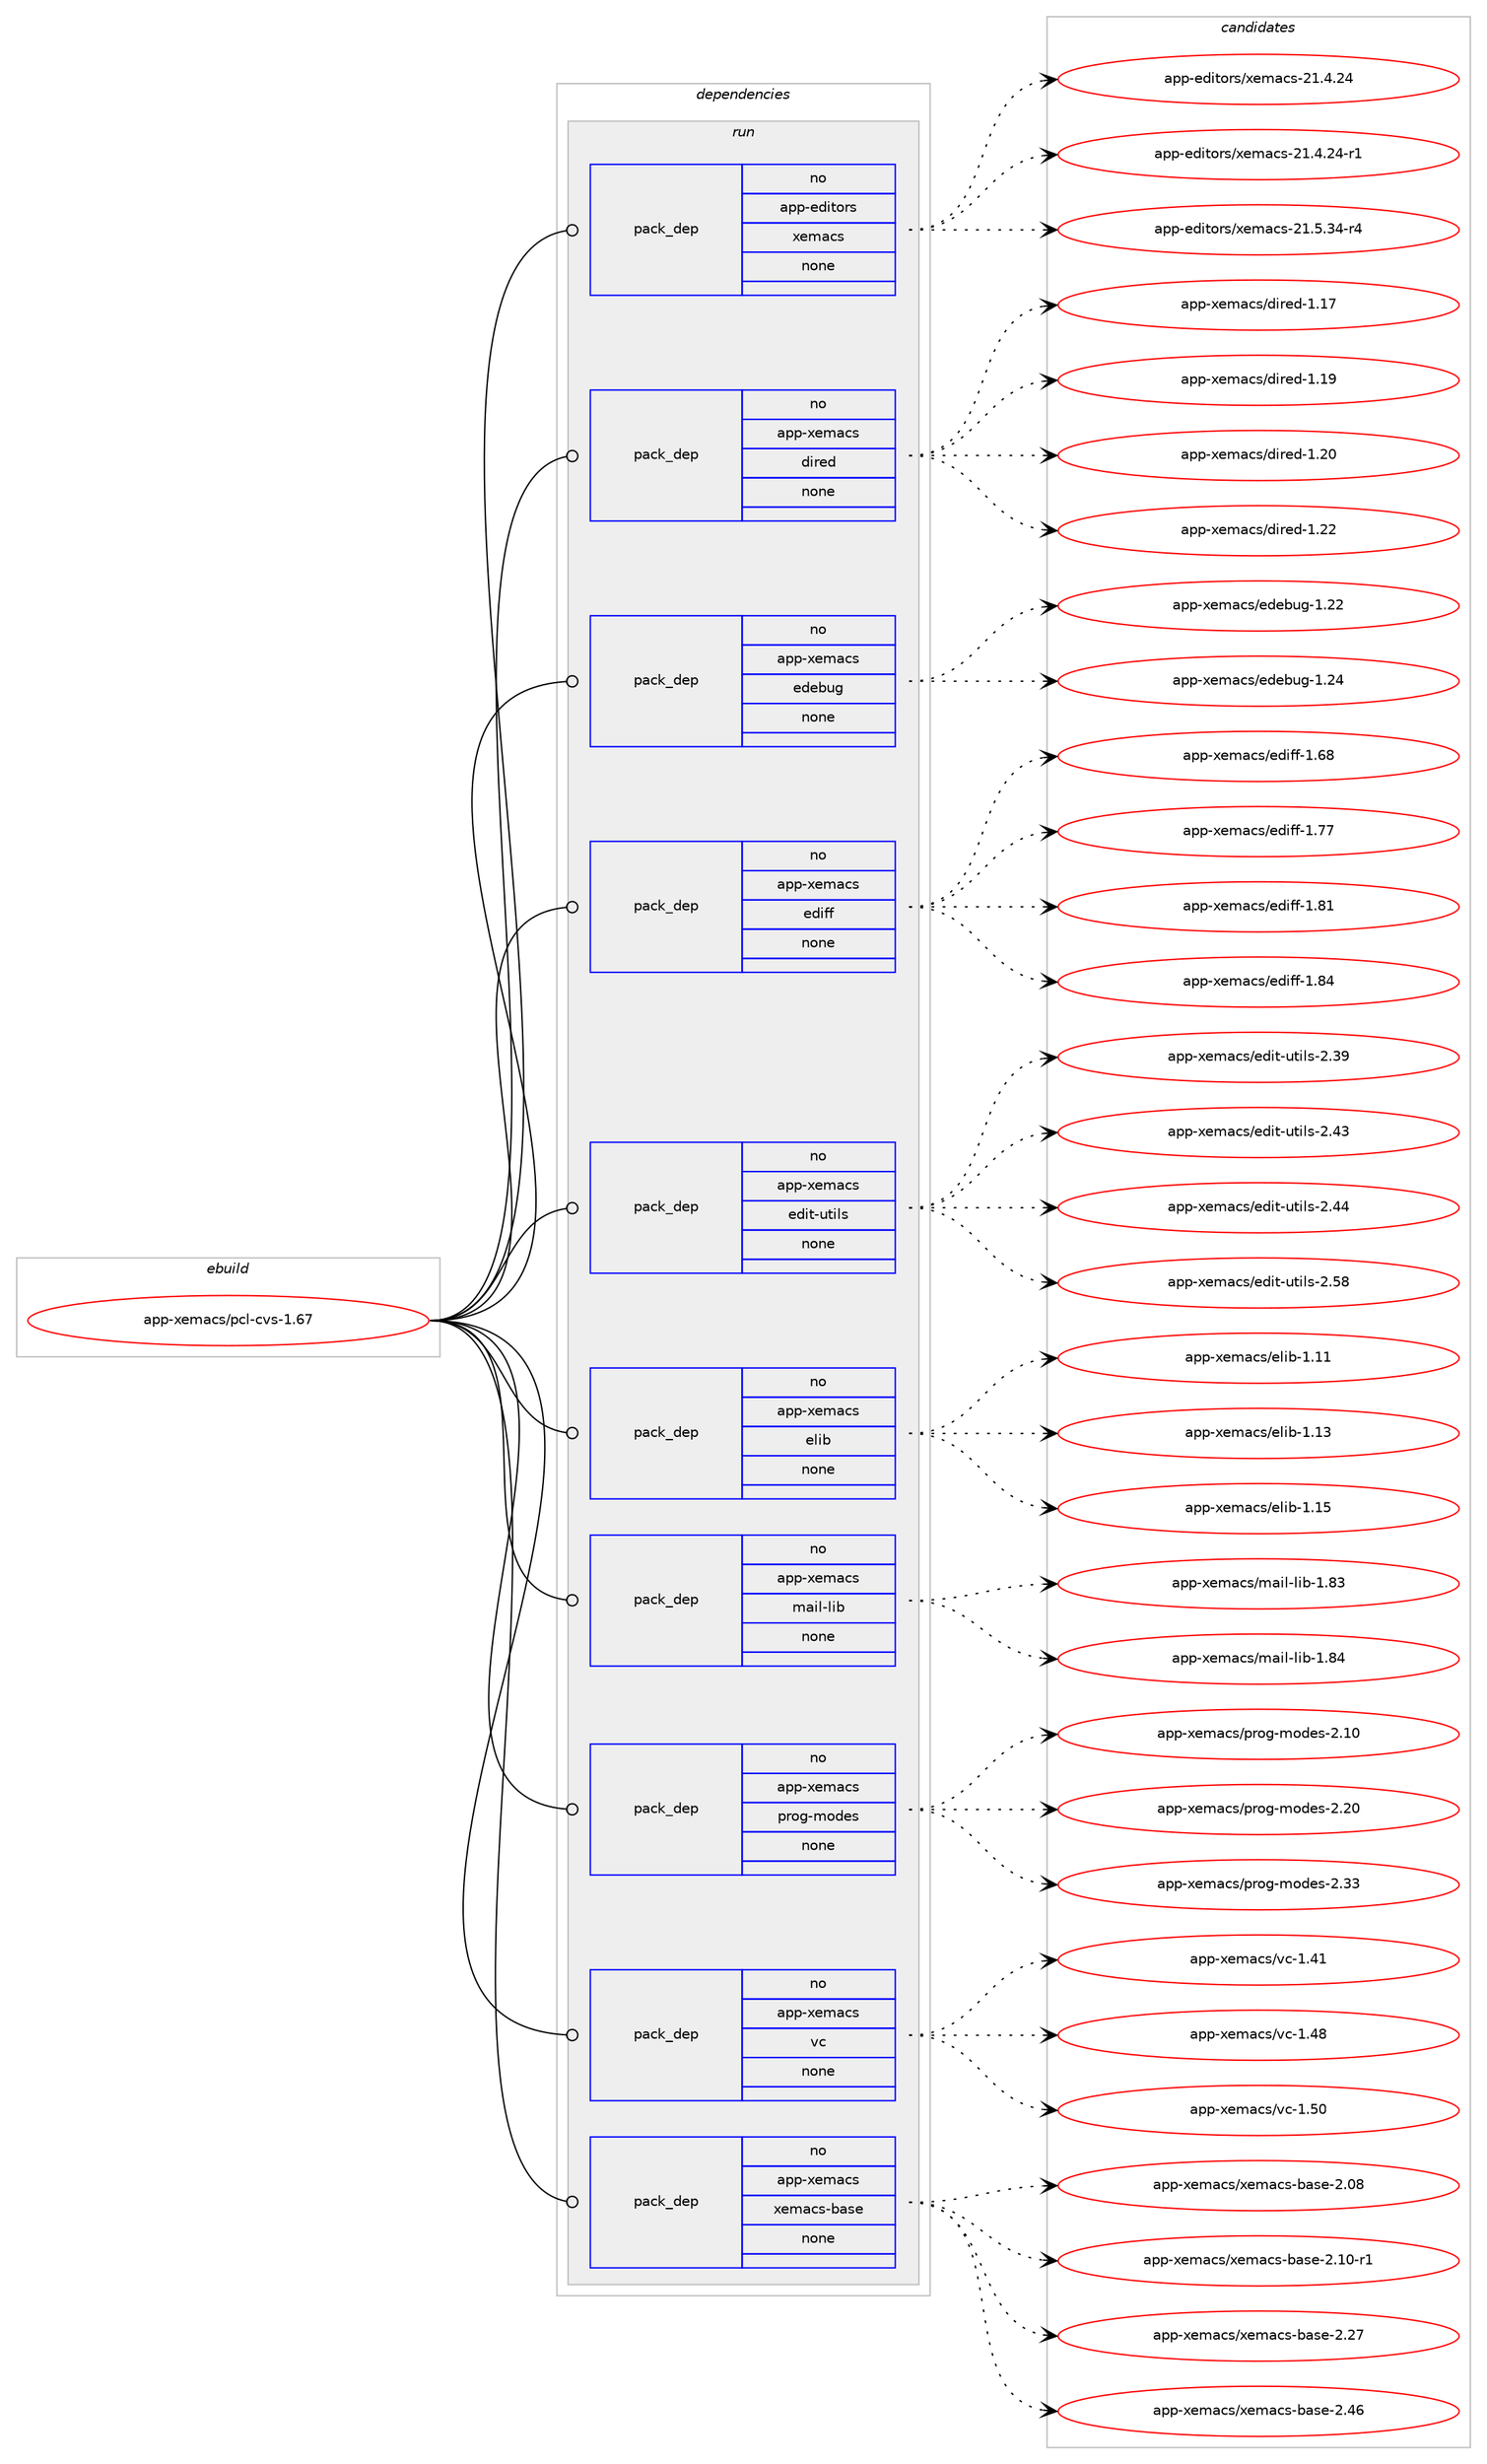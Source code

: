 digraph prolog {

# *************
# Graph options
# *************

newrank=true;
concentrate=true;
compound=true;
graph [rankdir=LR,fontname=Helvetica,fontsize=10,ranksep=1.5];#, ranksep=2.5, nodesep=0.2];
edge  [arrowhead=vee];
node  [fontname=Helvetica,fontsize=10];

# **********
# The ebuild
# **********

subgraph cluster_leftcol {
color=gray;
rank=same;
label=<<i>ebuild</i>>;
id [label="app-xemacs/pcl-cvs-1.67", color=red, width=4, href="../app-xemacs/pcl-cvs-1.67.svg"];
}

# ****************
# The dependencies
# ****************

subgraph cluster_midcol {
color=gray;
label=<<i>dependencies</i>>;
subgraph cluster_compile {
fillcolor="#eeeeee";
style=filled;
label=<<i>compile</i>>;
}
subgraph cluster_compileandrun {
fillcolor="#eeeeee";
style=filled;
label=<<i>compile and run</i>>;
}
subgraph cluster_run {
fillcolor="#eeeeee";
style=filled;
label=<<i>run</i>>;
subgraph pack938535 {
dependency1315817 [label=<<TABLE BORDER="0" CELLBORDER="1" CELLSPACING="0" CELLPADDING="4" WIDTH="220"><TR><TD ROWSPAN="6" CELLPADDING="30">pack_dep</TD></TR><TR><TD WIDTH="110">no</TD></TR><TR><TD>app-editors</TD></TR><TR><TD>xemacs</TD></TR><TR><TD>none</TD></TR><TR><TD></TD></TR></TABLE>>, shape=none, color=blue];
}
id:e -> dependency1315817:w [weight=20,style="solid",arrowhead="odot"];
subgraph pack938536 {
dependency1315818 [label=<<TABLE BORDER="0" CELLBORDER="1" CELLSPACING="0" CELLPADDING="4" WIDTH="220"><TR><TD ROWSPAN="6" CELLPADDING="30">pack_dep</TD></TR><TR><TD WIDTH="110">no</TD></TR><TR><TD>app-xemacs</TD></TR><TR><TD>dired</TD></TR><TR><TD>none</TD></TR><TR><TD></TD></TR></TABLE>>, shape=none, color=blue];
}
id:e -> dependency1315818:w [weight=20,style="solid",arrowhead="odot"];
subgraph pack938537 {
dependency1315819 [label=<<TABLE BORDER="0" CELLBORDER="1" CELLSPACING="0" CELLPADDING="4" WIDTH="220"><TR><TD ROWSPAN="6" CELLPADDING="30">pack_dep</TD></TR><TR><TD WIDTH="110">no</TD></TR><TR><TD>app-xemacs</TD></TR><TR><TD>edebug</TD></TR><TR><TD>none</TD></TR><TR><TD></TD></TR></TABLE>>, shape=none, color=blue];
}
id:e -> dependency1315819:w [weight=20,style="solid",arrowhead="odot"];
subgraph pack938538 {
dependency1315820 [label=<<TABLE BORDER="0" CELLBORDER="1" CELLSPACING="0" CELLPADDING="4" WIDTH="220"><TR><TD ROWSPAN="6" CELLPADDING="30">pack_dep</TD></TR><TR><TD WIDTH="110">no</TD></TR><TR><TD>app-xemacs</TD></TR><TR><TD>ediff</TD></TR><TR><TD>none</TD></TR><TR><TD></TD></TR></TABLE>>, shape=none, color=blue];
}
id:e -> dependency1315820:w [weight=20,style="solid",arrowhead="odot"];
subgraph pack938539 {
dependency1315821 [label=<<TABLE BORDER="0" CELLBORDER="1" CELLSPACING="0" CELLPADDING="4" WIDTH="220"><TR><TD ROWSPAN="6" CELLPADDING="30">pack_dep</TD></TR><TR><TD WIDTH="110">no</TD></TR><TR><TD>app-xemacs</TD></TR><TR><TD>edit-utils</TD></TR><TR><TD>none</TD></TR><TR><TD></TD></TR></TABLE>>, shape=none, color=blue];
}
id:e -> dependency1315821:w [weight=20,style="solid",arrowhead="odot"];
subgraph pack938540 {
dependency1315822 [label=<<TABLE BORDER="0" CELLBORDER="1" CELLSPACING="0" CELLPADDING="4" WIDTH="220"><TR><TD ROWSPAN="6" CELLPADDING="30">pack_dep</TD></TR><TR><TD WIDTH="110">no</TD></TR><TR><TD>app-xemacs</TD></TR><TR><TD>elib</TD></TR><TR><TD>none</TD></TR><TR><TD></TD></TR></TABLE>>, shape=none, color=blue];
}
id:e -> dependency1315822:w [weight=20,style="solid",arrowhead="odot"];
subgraph pack938541 {
dependency1315823 [label=<<TABLE BORDER="0" CELLBORDER="1" CELLSPACING="0" CELLPADDING="4" WIDTH="220"><TR><TD ROWSPAN="6" CELLPADDING="30">pack_dep</TD></TR><TR><TD WIDTH="110">no</TD></TR><TR><TD>app-xemacs</TD></TR><TR><TD>mail-lib</TD></TR><TR><TD>none</TD></TR><TR><TD></TD></TR></TABLE>>, shape=none, color=blue];
}
id:e -> dependency1315823:w [weight=20,style="solid",arrowhead="odot"];
subgraph pack938542 {
dependency1315824 [label=<<TABLE BORDER="0" CELLBORDER="1" CELLSPACING="0" CELLPADDING="4" WIDTH="220"><TR><TD ROWSPAN="6" CELLPADDING="30">pack_dep</TD></TR><TR><TD WIDTH="110">no</TD></TR><TR><TD>app-xemacs</TD></TR><TR><TD>prog-modes</TD></TR><TR><TD>none</TD></TR><TR><TD></TD></TR></TABLE>>, shape=none, color=blue];
}
id:e -> dependency1315824:w [weight=20,style="solid",arrowhead="odot"];
subgraph pack938543 {
dependency1315825 [label=<<TABLE BORDER="0" CELLBORDER="1" CELLSPACING="0" CELLPADDING="4" WIDTH="220"><TR><TD ROWSPAN="6" CELLPADDING="30">pack_dep</TD></TR><TR><TD WIDTH="110">no</TD></TR><TR><TD>app-xemacs</TD></TR><TR><TD>vc</TD></TR><TR><TD>none</TD></TR><TR><TD></TD></TR></TABLE>>, shape=none, color=blue];
}
id:e -> dependency1315825:w [weight=20,style="solid",arrowhead="odot"];
subgraph pack938544 {
dependency1315826 [label=<<TABLE BORDER="0" CELLBORDER="1" CELLSPACING="0" CELLPADDING="4" WIDTH="220"><TR><TD ROWSPAN="6" CELLPADDING="30">pack_dep</TD></TR><TR><TD WIDTH="110">no</TD></TR><TR><TD>app-xemacs</TD></TR><TR><TD>xemacs-base</TD></TR><TR><TD>none</TD></TR><TR><TD></TD></TR></TABLE>>, shape=none, color=blue];
}
id:e -> dependency1315826:w [weight=20,style="solid",arrowhead="odot"];
}
}

# **************
# The candidates
# **************

subgraph cluster_choices {
rank=same;
color=gray;
label=<<i>candidates</i>>;

subgraph choice938535 {
color=black;
nodesep=1;
choice97112112451011001051161111141154712010110997991154550494652465052 [label="app-editors/xemacs-21.4.24", color=red, width=4,href="../app-editors/xemacs-21.4.24.svg"];
choice971121124510110010511611111411547120101109979911545504946524650524511449 [label="app-editors/xemacs-21.4.24-r1", color=red, width=4,href="../app-editors/xemacs-21.4.24-r1.svg"];
choice971121124510110010511611111411547120101109979911545504946534651524511452 [label="app-editors/xemacs-21.5.34-r4", color=red, width=4,href="../app-editors/xemacs-21.5.34-r4.svg"];
dependency1315817:e -> choice97112112451011001051161111141154712010110997991154550494652465052:w [style=dotted,weight="100"];
dependency1315817:e -> choice971121124510110010511611111411547120101109979911545504946524650524511449:w [style=dotted,weight="100"];
dependency1315817:e -> choice971121124510110010511611111411547120101109979911545504946534651524511452:w [style=dotted,weight="100"];
}
subgraph choice938536 {
color=black;
nodesep=1;
choice97112112451201011099799115471001051141011004549464955 [label="app-xemacs/dired-1.17", color=red, width=4,href="../app-xemacs/dired-1.17.svg"];
choice97112112451201011099799115471001051141011004549464957 [label="app-xemacs/dired-1.19", color=red, width=4,href="../app-xemacs/dired-1.19.svg"];
choice97112112451201011099799115471001051141011004549465048 [label="app-xemacs/dired-1.20", color=red, width=4,href="../app-xemacs/dired-1.20.svg"];
choice97112112451201011099799115471001051141011004549465050 [label="app-xemacs/dired-1.22", color=red, width=4,href="../app-xemacs/dired-1.22.svg"];
dependency1315818:e -> choice97112112451201011099799115471001051141011004549464955:w [style=dotted,weight="100"];
dependency1315818:e -> choice97112112451201011099799115471001051141011004549464957:w [style=dotted,weight="100"];
dependency1315818:e -> choice97112112451201011099799115471001051141011004549465048:w [style=dotted,weight="100"];
dependency1315818:e -> choice97112112451201011099799115471001051141011004549465050:w [style=dotted,weight="100"];
}
subgraph choice938537 {
color=black;
nodesep=1;
choice9711211245120101109979911547101100101981171034549465050 [label="app-xemacs/edebug-1.22", color=red, width=4,href="../app-xemacs/edebug-1.22.svg"];
choice9711211245120101109979911547101100101981171034549465052 [label="app-xemacs/edebug-1.24", color=red, width=4,href="../app-xemacs/edebug-1.24.svg"];
dependency1315819:e -> choice9711211245120101109979911547101100101981171034549465050:w [style=dotted,weight="100"];
dependency1315819:e -> choice9711211245120101109979911547101100101981171034549465052:w [style=dotted,weight="100"];
}
subgraph choice938538 {
color=black;
nodesep=1;
choice97112112451201011099799115471011001051021024549465456 [label="app-xemacs/ediff-1.68", color=red, width=4,href="../app-xemacs/ediff-1.68.svg"];
choice97112112451201011099799115471011001051021024549465555 [label="app-xemacs/ediff-1.77", color=red, width=4,href="../app-xemacs/ediff-1.77.svg"];
choice97112112451201011099799115471011001051021024549465649 [label="app-xemacs/ediff-1.81", color=red, width=4,href="../app-xemacs/ediff-1.81.svg"];
choice97112112451201011099799115471011001051021024549465652 [label="app-xemacs/ediff-1.84", color=red, width=4,href="../app-xemacs/ediff-1.84.svg"];
dependency1315820:e -> choice97112112451201011099799115471011001051021024549465456:w [style=dotted,weight="100"];
dependency1315820:e -> choice97112112451201011099799115471011001051021024549465555:w [style=dotted,weight="100"];
dependency1315820:e -> choice97112112451201011099799115471011001051021024549465649:w [style=dotted,weight="100"];
dependency1315820:e -> choice97112112451201011099799115471011001051021024549465652:w [style=dotted,weight="100"];
}
subgraph choice938539 {
color=black;
nodesep=1;
choice9711211245120101109979911547101100105116451171161051081154550465157 [label="app-xemacs/edit-utils-2.39", color=red, width=4,href="../app-xemacs/edit-utils-2.39.svg"];
choice9711211245120101109979911547101100105116451171161051081154550465251 [label="app-xemacs/edit-utils-2.43", color=red, width=4,href="../app-xemacs/edit-utils-2.43.svg"];
choice9711211245120101109979911547101100105116451171161051081154550465252 [label="app-xemacs/edit-utils-2.44", color=red, width=4,href="../app-xemacs/edit-utils-2.44.svg"];
choice9711211245120101109979911547101100105116451171161051081154550465356 [label="app-xemacs/edit-utils-2.58", color=red, width=4,href="../app-xemacs/edit-utils-2.58.svg"];
dependency1315821:e -> choice9711211245120101109979911547101100105116451171161051081154550465157:w [style=dotted,weight="100"];
dependency1315821:e -> choice9711211245120101109979911547101100105116451171161051081154550465251:w [style=dotted,weight="100"];
dependency1315821:e -> choice9711211245120101109979911547101100105116451171161051081154550465252:w [style=dotted,weight="100"];
dependency1315821:e -> choice9711211245120101109979911547101100105116451171161051081154550465356:w [style=dotted,weight="100"];
}
subgraph choice938540 {
color=black;
nodesep=1;
choice9711211245120101109979911547101108105984549464949 [label="app-xemacs/elib-1.11", color=red, width=4,href="../app-xemacs/elib-1.11.svg"];
choice9711211245120101109979911547101108105984549464951 [label="app-xemacs/elib-1.13", color=red, width=4,href="../app-xemacs/elib-1.13.svg"];
choice9711211245120101109979911547101108105984549464953 [label="app-xemacs/elib-1.15", color=red, width=4,href="../app-xemacs/elib-1.15.svg"];
dependency1315822:e -> choice9711211245120101109979911547101108105984549464949:w [style=dotted,weight="100"];
dependency1315822:e -> choice9711211245120101109979911547101108105984549464951:w [style=dotted,weight="100"];
dependency1315822:e -> choice9711211245120101109979911547101108105984549464953:w [style=dotted,weight="100"];
}
subgraph choice938541 {
color=black;
nodesep=1;
choice97112112451201011099799115471099710510845108105984549465651 [label="app-xemacs/mail-lib-1.83", color=red, width=4,href="../app-xemacs/mail-lib-1.83.svg"];
choice97112112451201011099799115471099710510845108105984549465652 [label="app-xemacs/mail-lib-1.84", color=red, width=4,href="../app-xemacs/mail-lib-1.84.svg"];
dependency1315823:e -> choice97112112451201011099799115471099710510845108105984549465651:w [style=dotted,weight="100"];
dependency1315823:e -> choice97112112451201011099799115471099710510845108105984549465652:w [style=dotted,weight="100"];
}
subgraph choice938542 {
color=black;
nodesep=1;
choice9711211245120101109979911547112114111103451091111001011154550464948 [label="app-xemacs/prog-modes-2.10", color=red, width=4,href="../app-xemacs/prog-modes-2.10.svg"];
choice9711211245120101109979911547112114111103451091111001011154550465048 [label="app-xemacs/prog-modes-2.20", color=red, width=4,href="../app-xemacs/prog-modes-2.20.svg"];
choice9711211245120101109979911547112114111103451091111001011154550465151 [label="app-xemacs/prog-modes-2.33", color=red, width=4,href="../app-xemacs/prog-modes-2.33.svg"];
dependency1315824:e -> choice9711211245120101109979911547112114111103451091111001011154550464948:w [style=dotted,weight="100"];
dependency1315824:e -> choice9711211245120101109979911547112114111103451091111001011154550465048:w [style=dotted,weight="100"];
dependency1315824:e -> choice9711211245120101109979911547112114111103451091111001011154550465151:w [style=dotted,weight="100"];
}
subgraph choice938543 {
color=black;
nodesep=1;
choice9711211245120101109979911547118994549465249 [label="app-xemacs/vc-1.41", color=red, width=4,href="../app-xemacs/vc-1.41.svg"];
choice9711211245120101109979911547118994549465256 [label="app-xemacs/vc-1.48", color=red, width=4,href="../app-xemacs/vc-1.48.svg"];
choice9711211245120101109979911547118994549465348 [label="app-xemacs/vc-1.50", color=red, width=4,href="../app-xemacs/vc-1.50.svg"];
dependency1315825:e -> choice9711211245120101109979911547118994549465249:w [style=dotted,weight="100"];
dependency1315825:e -> choice9711211245120101109979911547118994549465256:w [style=dotted,weight="100"];
dependency1315825:e -> choice9711211245120101109979911547118994549465348:w [style=dotted,weight="100"];
}
subgraph choice938544 {
color=black;
nodesep=1;
choice971121124512010110997991154712010110997991154598971151014550464856 [label="app-xemacs/xemacs-base-2.08", color=red, width=4,href="../app-xemacs/xemacs-base-2.08.svg"];
choice9711211245120101109979911547120101109979911545989711510145504649484511449 [label="app-xemacs/xemacs-base-2.10-r1", color=red, width=4,href="../app-xemacs/xemacs-base-2.10-r1.svg"];
choice971121124512010110997991154712010110997991154598971151014550465055 [label="app-xemacs/xemacs-base-2.27", color=red, width=4,href="../app-xemacs/xemacs-base-2.27.svg"];
choice971121124512010110997991154712010110997991154598971151014550465254 [label="app-xemacs/xemacs-base-2.46", color=red, width=4,href="../app-xemacs/xemacs-base-2.46.svg"];
dependency1315826:e -> choice971121124512010110997991154712010110997991154598971151014550464856:w [style=dotted,weight="100"];
dependency1315826:e -> choice9711211245120101109979911547120101109979911545989711510145504649484511449:w [style=dotted,weight="100"];
dependency1315826:e -> choice971121124512010110997991154712010110997991154598971151014550465055:w [style=dotted,weight="100"];
dependency1315826:e -> choice971121124512010110997991154712010110997991154598971151014550465254:w [style=dotted,weight="100"];
}
}

}
